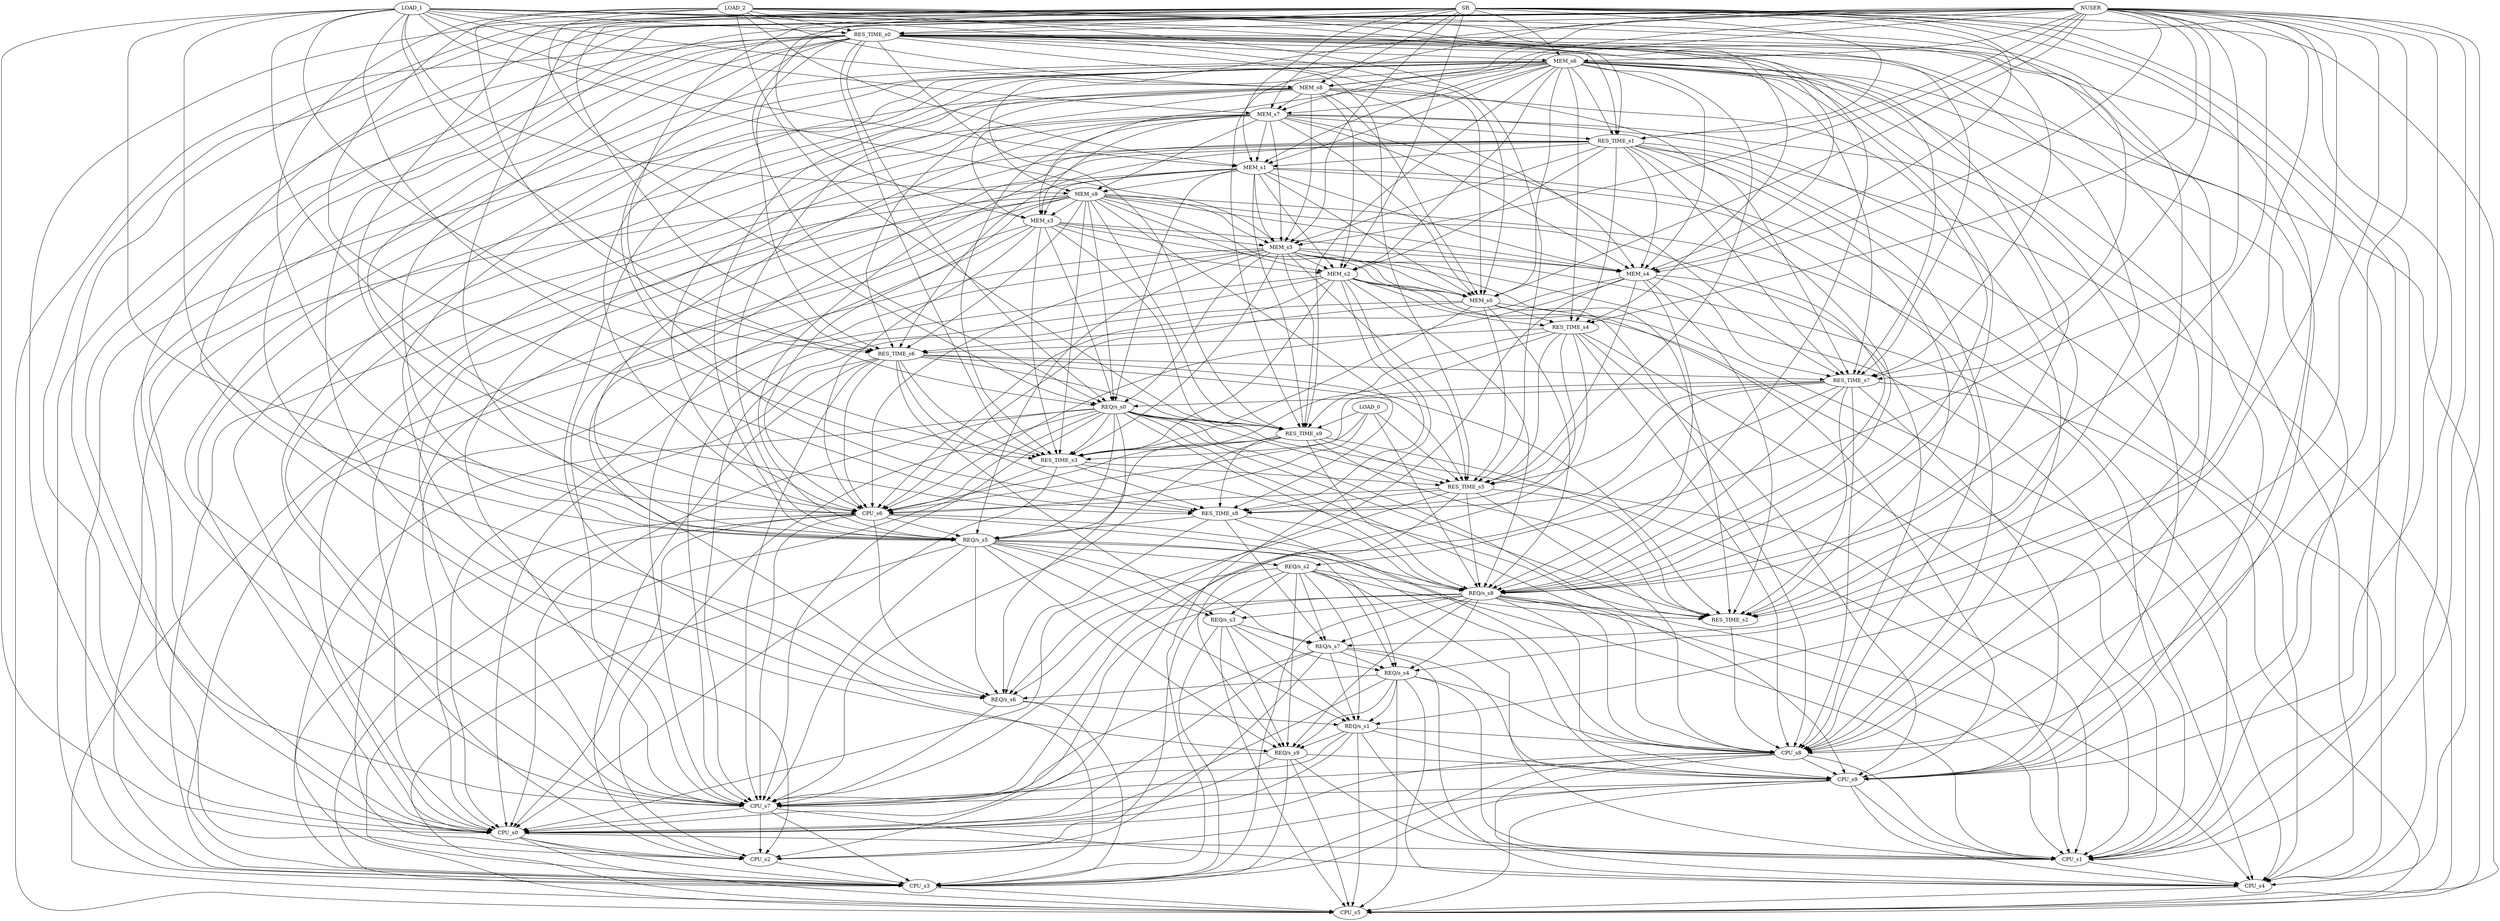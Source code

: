 strict digraph "" {
	NUSER -> "REQ/s_s0";
	NUSER -> RES_TIME_s0;
	NUSER -> CPU_s0;
	NUSER -> MEM_s0;
	NUSER -> "REQ/s_s1";
	NUSER -> RES_TIME_s1;
	NUSER -> CPU_s1;
	NUSER -> MEM_s1;
	NUSER -> "REQ/s_s2";
	NUSER -> CPU_s2;
	NUSER -> "REQ/s_s4";
	NUSER -> RES_TIME_s4;
	NUSER -> CPU_s4;
	NUSER -> MEM_s4;
	NUSER -> MEM_s5;
	NUSER -> "REQ/s_s6";
	NUSER -> MEM_s6;
	NUSER -> "REQ/s_s7";
	NUSER -> RES_TIME_s7;
	NUSER -> CPU_s7;
	NUSER -> MEM_s7;
	NUSER -> "REQ/s_s8";
	NUSER -> CPU_s8;
	NUSER -> MEM_s8;
	NUSER -> "REQ/s_s9";
	NUSER -> RES_TIME_s9;
	NUSER -> CPU_s9;
	NUSER -> MEM_s9;
	LOAD_0 -> RES_TIME_s3;
	LOAD_0 -> RES_TIME_s5;
	LOAD_0 -> CPU_s6;
	LOAD_0 -> "REQ/s_s8";
	LOAD_0 -> RES_TIME_s9;
	LOAD_1 -> "REQ/s_s0";
	LOAD_1 -> RES_TIME_s0;
	LOAD_1 -> CPU_s0;
	LOAD_1 -> MEM_s0;
	LOAD_1 -> RES_TIME_s1;
	LOAD_1 -> MEM_s1;
	LOAD_1 -> RES_TIME_s3;
	LOAD_1 -> MEM_s4;
	LOAD_1 -> "REQ/s_s5";
	LOAD_1 -> MEM_s5;
	LOAD_1 -> RES_TIME_s6;
	LOAD_1 -> CPU_s6;
	LOAD_1 -> RES_TIME_s7;
	LOAD_1 -> MEM_s7;
	LOAD_1 -> RES_TIME_s8;
	LOAD_1 -> MEM_s8;
	LOAD_1 -> MEM_s9;
	LOAD_2 -> "REQ/s_s0";
	LOAD_2 -> RES_TIME_s0;
	LOAD_2 -> MEM_s1;
	LOAD_2 -> RES_TIME_s2;
	LOAD_2 -> "REQ/s_s5";
	LOAD_2 -> RES_TIME_s5;
	LOAD_2 -> RES_TIME_s6;
	LOAD_2 -> RES_TIME_s7;
	LOAD_2 -> "REQ/s_s8";
	LOAD_2 -> RES_TIME_s8;
	LOAD_2 -> CPU_s8;
	LOAD_2 -> MEM_s8;
	LOAD_2 -> RES_TIME_s9;
	SR -> RES_TIME_s0;
	SR -> CPU_s0;
	SR -> RES_TIME_s1;
	SR -> CPU_s1;
	SR -> MEM_s1;
	SR -> MEM_s2;
	SR -> RES_TIME_s3;
	SR -> MEM_s3;
	SR -> CPU_s4;
	SR -> MEM_s4;
	SR -> "REQ/s_s5";
	SR -> CPU_s5;
	SR -> MEM_s5;
	SR -> RES_TIME_s6;
	SR -> CPU_s6;
	SR -> MEM_s6;
	SR -> RES_TIME_s7;
	SR -> CPU_s7;
	SR -> MEM_s7;
	SR -> CPU_s8;
	SR -> MEM_s8;
	SR -> CPU_s9;
	"REQ/s_s0" -> CPU_s0;
	"REQ/s_s0" -> CPU_s1;
	"REQ/s_s0" -> RES_TIME_s2;
	"REQ/s_s0" -> CPU_s2;
	"REQ/s_s0" -> RES_TIME_s3;
	"REQ/s_s0" -> CPU_s3;
	"REQ/s_s0" -> "REQ/s_s5";
	"REQ/s_s0" -> RES_TIME_s5;
	"REQ/s_s0" -> "REQ/s_s6";
	"REQ/s_s0" -> CPU_s6;
	"REQ/s_s0" -> CPU_s7;
	"REQ/s_s0" -> "REQ/s_s8";
	"REQ/s_s0" -> CPU_s8;
	"REQ/s_s0" -> RES_TIME_s9;
	"REQ/s_s0" -> CPU_s9;
	RES_TIME_s0 -> "REQ/s_s0";
	RES_TIME_s0 -> CPU_s0;
	RES_TIME_s0 -> MEM_s0;
	RES_TIME_s0 -> RES_TIME_s1;
	RES_TIME_s0 -> CPU_s1;
	RES_TIME_s0 -> RES_TIME_s2;
	RES_TIME_s0 -> CPU_s2;
	RES_TIME_s0 -> RES_TIME_s3;
	RES_TIME_s0 -> CPU_s3;
	RES_TIME_s0 -> RES_TIME_s4;
	RES_TIME_s0 -> CPU_s4;
	RES_TIME_s0 -> "REQ/s_s5";
	RES_TIME_s0 -> RES_TIME_s5;
	RES_TIME_s0 -> CPU_s5;
	RES_TIME_s0 -> RES_TIME_s6;
	RES_TIME_s0 -> CPU_s6;
	RES_TIME_s0 -> MEM_s6;
	RES_TIME_s0 -> RES_TIME_s7;
	RES_TIME_s0 -> "REQ/s_s8";
	RES_TIME_s0 -> RES_TIME_s8;
	RES_TIME_s0 -> RES_TIME_s9;
	RES_TIME_s0 -> CPU_s9;
	CPU_s0 -> CPU_s1;
	CPU_s0 -> CPU_s2;
	CPU_s0 -> CPU_s3;
	CPU_s0 -> CPU_s5;
	MEM_s0 -> RES_TIME_s3;
	MEM_s0 -> RES_TIME_s4;
	MEM_s0 -> RES_TIME_s5;
	MEM_s0 -> CPU_s6;
	MEM_s0 -> CPU_s7;
	MEM_s0 -> "REQ/s_s8";
	MEM_s0 -> CPU_s8;
	MEM_s0 -> CPU_s9;
	"REQ/s_s1" -> CPU_s0;
	"REQ/s_s1" -> CPU_s1;
	"REQ/s_s1" -> CPU_s5;
	"REQ/s_s1" -> CPU_s7;
	"REQ/s_s1" -> CPU_s8;
	"REQ/s_s1" -> "REQ/s_s9";
	"REQ/s_s1" -> CPU_s9;
	RES_TIME_s1 -> CPU_s0;
	RES_TIME_s1 -> MEM_s1;
	RES_TIME_s1 -> RES_TIME_s2;
	RES_TIME_s1 -> MEM_s2;
	RES_TIME_s1 -> RES_TIME_s4;
	RES_TIME_s1 -> CPU_s4;
	RES_TIME_s1 -> MEM_s4;
	RES_TIME_s1 -> "REQ/s_s5";
	RES_TIME_s1 -> CPU_s5;
	RES_TIME_s1 -> MEM_s5;
	RES_TIME_s1 -> "REQ/s_s6";
	RES_TIME_s1 -> RES_TIME_s6;
	RES_TIME_s1 -> RES_TIME_s7;
	RES_TIME_s1 -> CPU_s7;
	RES_TIME_s1 -> "REQ/s_s8";
	RES_TIME_s1 -> CPU_s8;
	CPU_s1 -> CPU_s4;
	MEM_s1 -> "REQ/s_s0";
	MEM_s1 -> MEM_s0;
	MEM_s1 -> MEM_s2;
	MEM_s1 -> CPU_s3;
	MEM_s1 -> MEM_s3;
	MEM_s1 -> CPU_s4;
	MEM_s1 -> MEM_s4;
	MEM_s1 -> MEM_s5;
	MEM_s1 -> CPU_s7;
	MEM_s1 -> CPU_s8;
	MEM_s1 -> RES_TIME_s9;
	MEM_s1 -> MEM_s9;
	"REQ/s_s2" -> "REQ/s_s1";
	"REQ/s_s2" -> CPU_s1;
	"REQ/s_s2" -> RES_TIME_s2;
	"REQ/s_s2" -> CPU_s2;
	"REQ/s_s2" -> "REQ/s_s3";
	"REQ/s_s2" -> "REQ/s_s4";
	"REQ/s_s2" -> "REQ/s_s6";
	"REQ/s_s2" -> "REQ/s_s7";
	"REQ/s_s2" -> "REQ/s_s8";
	"REQ/s_s2" -> "REQ/s_s9";
	RES_TIME_s2 -> CPU_s8;
	CPU_s2 -> CPU_s3;
	MEM_s2 -> CPU_s0;
	MEM_s2 -> MEM_s0;
	MEM_s2 -> CPU_s1;
	MEM_s2 -> RES_TIME_s3;
	MEM_s2 -> CPU_s3;
	MEM_s2 -> RES_TIME_s4;
	MEM_s2 -> CPU_s4;
	MEM_s2 -> CPU_s6;
	MEM_s2 -> CPU_s7;
	MEM_s2 -> "REQ/s_s8";
	MEM_s2 -> RES_TIME_s8;
	"REQ/s_s3" -> "REQ/s_s1";
	"REQ/s_s3" -> CPU_s3;
	"REQ/s_s3" -> "REQ/s_s4";
	"REQ/s_s3" -> CPU_s5;
	"REQ/s_s3" -> "REQ/s_s7";
	"REQ/s_s3" -> "REQ/s_s9";
	RES_TIME_s3 -> CPU_s0;
	RES_TIME_s3 -> RES_TIME_s2;
	RES_TIME_s3 -> CPU_s3;
	RES_TIME_s3 -> RES_TIME_s5;
	RES_TIME_s3 -> RES_TIME_s8;
	CPU_s3 -> CPU_s5;
	MEM_s3 -> "REQ/s_s0";
	MEM_s3 -> MEM_s0;
	MEM_s3 -> MEM_s2;
	MEM_s3 -> RES_TIME_s3;
	MEM_s3 -> MEM_s4;
	MEM_s3 -> CPU_s5;
	MEM_s3 -> MEM_s5;
	MEM_s3 -> CPU_s6;
	MEM_s3 -> CPU_s7;
	MEM_s3 -> RES_TIME_s9;
	"REQ/s_s4" -> CPU_s0;
	"REQ/s_s4" -> "REQ/s_s1";
	"REQ/s_s4" -> CPU_s1;
	"REQ/s_s4" -> CPU_s4;
	"REQ/s_s4" -> CPU_s5;
	"REQ/s_s4" -> "REQ/s_s6";
	"REQ/s_s4" -> CPU_s8;
	"REQ/s_s4" -> "REQ/s_s9";
	RES_TIME_s4 -> CPU_s1;
	RES_TIME_s4 -> CPU_s2;
	RES_TIME_s4 -> RES_TIME_s3;
	RES_TIME_s4 -> RES_TIME_s5;
	RES_TIME_s4 -> RES_TIME_s6;
	RES_TIME_s4 -> RES_TIME_s8;
	RES_TIME_s4 -> CPU_s8;
	RES_TIME_s4 -> RES_TIME_s9;
	RES_TIME_s4 -> CPU_s9;
	CPU_s4 -> CPU_s5;
	MEM_s4 -> RES_TIME_s2;
	MEM_s4 -> RES_TIME_s5;
	MEM_s4 -> RES_TIME_s6;
	MEM_s4 -> CPU_s6;
	MEM_s4 -> RES_TIME_s7;
	MEM_s4 -> CPU_s7;
	MEM_s4 -> "REQ/s_s8";
	MEM_s4 -> CPU_s8;
	"REQ/s_s5" -> "REQ/s_s1";
	"REQ/s_s5" -> "REQ/s_s2";
	"REQ/s_s5" -> "REQ/s_s3";
	"REQ/s_s5" -> "REQ/s_s4";
	"REQ/s_s5" -> CPU_s5;
	"REQ/s_s5" -> "REQ/s_s6";
	"REQ/s_s5" -> "REQ/s_s7";
	"REQ/s_s5" -> CPU_s7;
	"REQ/s_s5" -> "REQ/s_s8";
	"REQ/s_s5" -> "REQ/s_s9";
	RES_TIME_s5 -> CPU_s0;
	RES_TIME_s5 -> RES_TIME_s2;
	RES_TIME_s5 -> CPU_s6;
	RES_TIME_s5 -> "REQ/s_s8";
	RES_TIME_s5 -> RES_TIME_s8;
	RES_TIME_s5 -> CPU_s8;
	RES_TIME_s5 -> "REQ/s_s9";
	MEM_s5 -> "REQ/s_s0";
	MEM_s5 -> CPU_s0;
	MEM_s5 -> MEM_s0;
	MEM_s5 -> CPU_s1;
	MEM_s5 -> RES_TIME_s2;
	MEM_s5 -> MEM_s2;
	MEM_s5 -> RES_TIME_s3;
	MEM_s5 -> CPU_s3;
	MEM_s5 -> CPU_s4;
	MEM_s5 -> MEM_s4;
	MEM_s5 -> "REQ/s_s5";
	MEM_s5 -> RES_TIME_s5;
	MEM_s5 -> CPU_s6;
	MEM_s5 -> RES_TIME_s9;
	"REQ/s_s6" -> "REQ/s_s1";
	"REQ/s_s6" -> CPU_s3;
	"REQ/s_s6" -> CPU_s7;
	RES_TIME_s6 -> CPU_s0;
	RES_TIME_s6 -> RES_TIME_s2;
	RES_TIME_s6 -> CPU_s2;
	RES_TIME_s6 -> "REQ/s_s3";
	RES_TIME_s6 -> RES_TIME_s3;
	RES_TIME_s6 -> RES_TIME_s5;
	RES_TIME_s6 -> CPU_s6;
	RES_TIME_s6 -> RES_TIME_s7;
	RES_TIME_s6 -> CPU_s7;
	RES_TIME_s6 -> RES_TIME_s8;
	RES_TIME_s6 -> RES_TIME_s9;
	CPU_s6 -> CPU_s0;
	CPU_s6 -> CPU_s1;
	CPU_s6 -> CPU_s3;
	CPU_s6 -> "REQ/s_s5";
	CPU_s6 -> CPU_s5;
	CPU_s6 -> "REQ/s_s6";
	CPU_s6 -> CPU_s7;
	CPU_s6 -> CPU_s9;
	MEM_s6 -> CPU_s0;
	MEM_s6 -> MEM_s0;
	MEM_s6 -> RES_TIME_s1;
	MEM_s6 -> CPU_s1;
	MEM_s6 -> MEM_s1;
	MEM_s6 -> RES_TIME_s2;
	MEM_s6 -> CPU_s2;
	MEM_s6 -> MEM_s2;
	MEM_s6 -> CPU_s3;
	MEM_s6 -> MEM_s3;
	MEM_s6 -> RES_TIME_s4;
	MEM_s6 -> MEM_s4;
	MEM_s6 -> "REQ/s_s5";
	MEM_s6 -> RES_TIME_s5;
	MEM_s6 -> CPU_s5;
	MEM_s6 -> "REQ/s_s6";
	MEM_s6 -> CPU_s6;
	MEM_s6 -> RES_TIME_s7;
	MEM_s6 -> CPU_s7;
	MEM_s6 -> MEM_s7;
	MEM_s6 -> "REQ/s_s8";
	MEM_s6 -> CPU_s8;
	MEM_s6 -> MEM_s8;
	MEM_s6 -> RES_TIME_s9;
	MEM_s6 -> CPU_s9;
	"REQ/s_s7" -> CPU_s0;
	"REQ/s_s7" -> "REQ/s_s1";
	"REQ/s_s7" -> CPU_s2;
	"REQ/s_s7" -> "REQ/s_s4";
	"REQ/s_s7" -> CPU_s4;
	"REQ/s_s7" -> CPU_s7;
	"REQ/s_s7" -> CPU_s9;
	RES_TIME_s7 -> "REQ/s_s0";
	RES_TIME_s7 -> RES_TIME_s2;
	RES_TIME_s7 -> RES_TIME_s5;
	RES_TIME_s7 -> CPU_s5;
	RES_TIME_s7 -> CPU_s6;
	RES_TIME_s7 -> CPU_s7;
	RES_TIME_s7 -> "REQ/s_s8";
	RES_TIME_s7 -> RES_TIME_s8;
	RES_TIME_s7 -> CPU_s8;
	RES_TIME_s7 -> CPU_s9;
	CPU_s7 -> CPU_s0;
	CPU_s7 -> CPU_s2;
	CPU_s7 -> CPU_s3;
	CPU_s7 -> CPU_s4;
	MEM_s7 -> CPU_s0;
	MEM_s7 -> MEM_s0;
	MEM_s7 -> RES_TIME_s1;
	MEM_s7 -> MEM_s1;
	MEM_s7 -> RES_TIME_s3;
	MEM_s7 -> MEM_s3;
	MEM_s7 -> MEM_s4;
	MEM_s7 -> "REQ/s_s5";
	MEM_s7 -> MEM_s5;
	MEM_s7 -> CPU_s6;
	MEM_s7 -> RES_TIME_s7;
	MEM_s7 -> CPU_s7;
	MEM_s7 -> CPU_s8;
	MEM_s7 -> CPU_s9;
	MEM_s7 -> MEM_s9;
	"REQ/s_s8" -> CPU_s0;
	"REQ/s_s8" -> CPU_s1;
	"REQ/s_s8" -> RES_TIME_s2;
	"REQ/s_s8" -> "REQ/s_s3";
	"REQ/s_s8" -> CPU_s3;
	"REQ/s_s8" -> "REQ/s_s4";
	"REQ/s_s8" -> CPU_s4;
	"REQ/s_s8" -> "REQ/s_s6";
	"REQ/s_s8" -> "REQ/s_s7";
	"REQ/s_s8" -> CPU_s8;
	"REQ/s_s8" -> "REQ/s_s9";
	"REQ/s_s8" -> CPU_s9;
	RES_TIME_s8 -> "REQ/s_s5";
	RES_TIME_s8 -> "REQ/s_s6";
	RES_TIME_s8 -> "REQ/s_s7";
	RES_TIME_s8 -> "REQ/s_s8";
	RES_TIME_s8 -> CPU_s8;
	CPU_s8 -> CPU_s0;
	CPU_s8 -> CPU_s1;
	CPU_s8 -> CPU_s3;
	CPU_s8 -> CPU_s4;
	CPU_s8 -> CPU_s7;
	CPU_s8 -> CPU_s9;
	MEM_s8 -> CPU_s0;
	MEM_s8 -> MEM_s0;
	MEM_s8 -> MEM_s2;
	MEM_s8 -> CPU_s3;
	MEM_s8 -> MEM_s3;
	MEM_s8 -> MEM_s4;
	MEM_s8 -> "REQ/s_s5";
	MEM_s8 -> MEM_s5;
	MEM_s8 -> RES_TIME_s6;
	MEM_s8 -> RES_TIME_s7;
	MEM_s8 -> MEM_s7;
	MEM_s8 -> "REQ/s_s8";
	"REQ/s_s9" -> CPU_s0;
	"REQ/s_s9" -> CPU_s1;
	"REQ/s_s9" -> CPU_s3;
	"REQ/s_s9" -> CPU_s5;
	"REQ/s_s9" -> CPU_s7;
	"REQ/s_s9" -> CPU_s9;
	RES_TIME_s9 -> CPU_s1;
	RES_TIME_s9 -> RES_TIME_s2;
	RES_TIME_s9 -> RES_TIME_s3;
	RES_TIME_s9 -> "REQ/s_s5";
	RES_TIME_s9 -> RES_TIME_s5;
	RES_TIME_s9 -> CPU_s6;
	RES_TIME_s9 -> CPU_s7;
	RES_TIME_s9 -> "REQ/s_s8";
	RES_TIME_s9 -> RES_TIME_s8;
	CPU_s9 -> CPU_s1;
	CPU_s9 -> CPU_s2;
	CPU_s9 -> CPU_s3;
	CPU_s9 -> CPU_s4;
	CPU_s9 -> CPU_s5;
	CPU_s9 -> CPU_s7;
	MEM_s9 -> "REQ/s_s0";
	MEM_s9 -> CPU_s0;
	MEM_s9 -> MEM_s0;
	MEM_s9 -> CPU_s1;
	MEM_s9 -> CPU_s2;
	MEM_s9 -> MEM_s2;
	MEM_s9 -> RES_TIME_s3;
	MEM_s9 -> CPU_s3;
	MEM_s9 -> MEM_s3;
	MEM_s9 -> MEM_s4;
	MEM_s9 -> MEM_s5;
	MEM_s9 -> RES_TIME_s6;
	MEM_s9 -> CPU_s6;
	MEM_s9 -> CPU_s7;
	MEM_s9 -> "REQ/s_s8";
	MEM_s9 -> RES_TIME_s8;
	MEM_s9 -> RES_TIME_s9;
}
